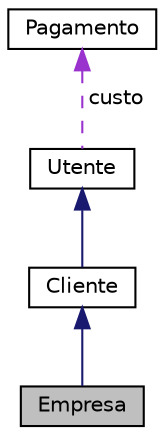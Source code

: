 digraph "Empresa"
{
  edge [fontname="Helvetica",fontsize="10",labelfontname="Helvetica",labelfontsize="10"];
  node [fontname="Helvetica",fontsize="10",shape=record];
  Node3 [label="Empresa",height=0.2,width=0.4,color="black", fillcolor="grey75", style="filled", fontcolor="black"];
  Node4 -> Node3 [dir="back",color="midnightblue",fontsize="10",style="solid",fontname="Helvetica"];
  Node4 [label="Cliente",height=0.2,width=0.4,color="black", fillcolor="white", style="filled",URL="$class_cliente.html"];
  Node5 -> Node4 [dir="back",color="midnightblue",fontsize="10",style="solid",fontname="Helvetica"];
  Node5 [label="Utente",height=0.2,width=0.4,color="black", fillcolor="white", style="filled",URL="$class_utente.html"];
  Node6 -> Node5 [dir="back",color="darkorchid3",fontsize="10",style="dashed",label=" custo" ,fontname="Helvetica"];
  Node6 [label="Pagamento",height=0.2,width=0.4,color="black", fillcolor="white", style="filled",URL="$class_pagamento.html"];
}
